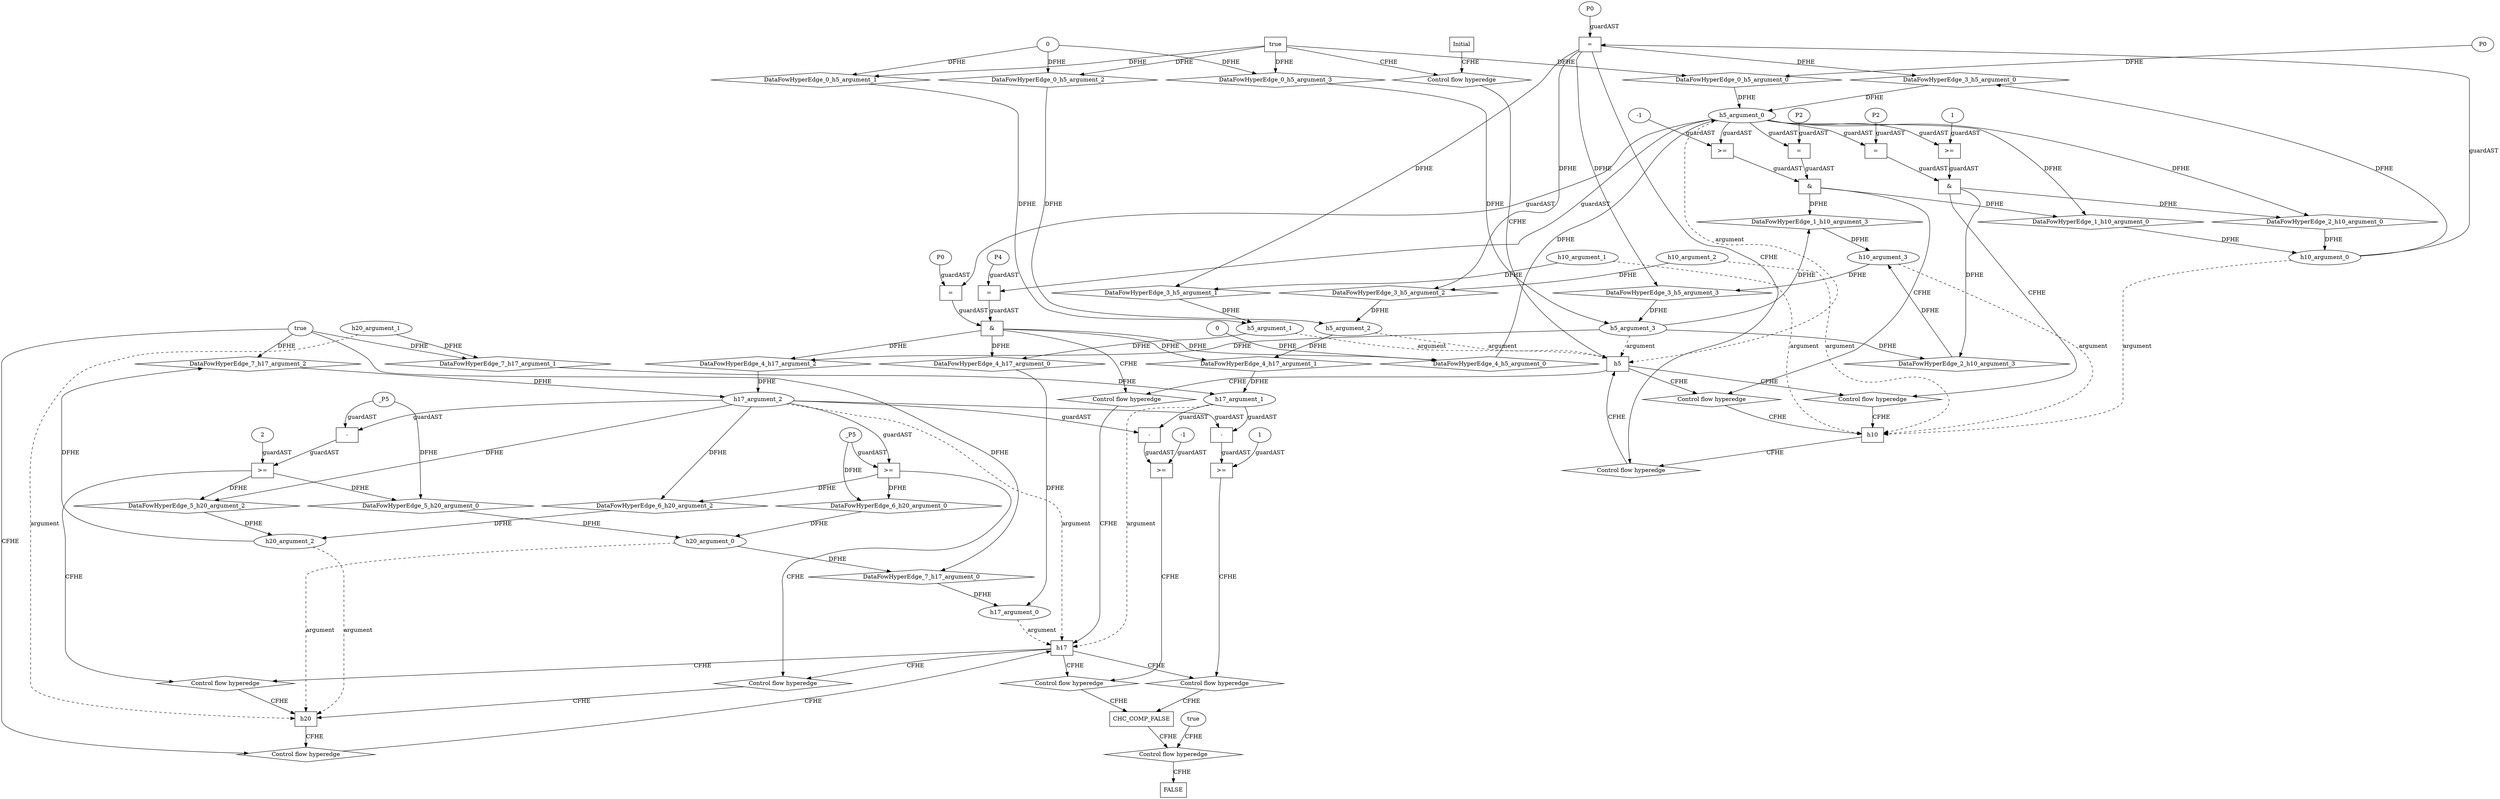 digraph dag {
"CHC_COMP_FALSE" [label="CHC_COMP_FALSE" nodeName="CHC_COMP_FALSE" class=CONTROL  shape="rect"];
"h10" [label="h10" nodeName="h10" class=CONTROL  shape="rect"];
"h17" [label="h17" nodeName="h17" class=CONTROL  shape="rect"];
"h20" [label="h20" nodeName="h20" class=CONTROL  shape="rect"];
"h5" [label="h5" nodeName="h5" class=CONTROL  shape="rect"];
FALSE [label="FALSE" nodeName=FALSE class=CONTROL  shape="rect"];
Initial [label="Initial" nodeName=Initial class=CONTROL  shape="rect"];
ControlFowHyperEdge_0 [label="Control flow hyperedge" nodeName=ControlFowHyperEdge_0 class=controlFlowHyperEdge shape="diamond"];
"Initial" -> ControlFowHyperEdge_0 [label="CFHE"]
ControlFowHyperEdge_0 -> "h5" [label="CFHE"]
ControlFowHyperEdge_1 [label="Control flow hyperedge" nodeName=ControlFowHyperEdge_1 class=controlFlowHyperEdge shape="diamond"];
"h5" -> ControlFowHyperEdge_1 [label="CFHE"]
ControlFowHyperEdge_1 -> "h10" [label="CFHE"]
ControlFowHyperEdge_2 [label="Control flow hyperedge" nodeName=ControlFowHyperEdge_2 class=controlFlowHyperEdge shape="diamond"];
"h5" -> ControlFowHyperEdge_2 [label="CFHE"]
ControlFowHyperEdge_2 -> "h10" [label="CFHE"]
ControlFowHyperEdge_3 [label="Control flow hyperedge" nodeName=ControlFowHyperEdge_3 class=controlFlowHyperEdge shape="diamond"];
"h10" -> ControlFowHyperEdge_3 [label="CFHE"]
ControlFowHyperEdge_3 -> "h5" [label="CFHE"]
ControlFowHyperEdge_4 [label="Control flow hyperedge" nodeName=ControlFowHyperEdge_4 class=controlFlowHyperEdge shape="diamond"];
"h5" -> ControlFowHyperEdge_4 [label="CFHE"]
ControlFowHyperEdge_4 -> "h17" [label="CFHE"]
ControlFowHyperEdge_5 [label="Control flow hyperedge" nodeName=ControlFowHyperEdge_5 class=controlFlowHyperEdge shape="diamond"];
"h17" -> ControlFowHyperEdge_5 [label="CFHE"]
ControlFowHyperEdge_5 -> "h20" [label="CFHE"]
ControlFowHyperEdge_6 [label="Control flow hyperedge" nodeName=ControlFowHyperEdge_6 class=controlFlowHyperEdge shape="diamond"];
"h17" -> ControlFowHyperEdge_6 [label="CFHE"]
ControlFowHyperEdge_6 -> "h20" [label="CFHE"]
ControlFowHyperEdge_7 [label="Control flow hyperedge" nodeName=ControlFowHyperEdge_7 class=controlFlowHyperEdge shape="diamond"];
"h20" -> ControlFowHyperEdge_7 [label="CFHE"]
ControlFowHyperEdge_7 -> "h17" [label="CFHE"]
ControlFowHyperEdge_8 [label="Control flow hyperedge" nodeName=ControlFowHyperEdge_8 class=controlFlowHyperEdge shape="diamond"];
"h17" -> ControlFowHyperEdge_8 [label="CFHE"]
ControlFowHyperEdge_8 -> "CHC_COMP_FALSE" [label="CFHE"]
ControlFowHyperEdge_9 [label="Control flow hyperedge" nodeName=ControlFowHyperEdge_9 class=controlFlowHyperEdge shape="diamond"];
"h17" -> ControlFowHyperEdge_9 [label="CFHE"]
ControlFowHyperEdge_9 -> "CHC_COMP_FALSE" [label="CFHE"]
ControlFowHyperEdge_10 [label="Control flow hyperedge" nodeName=ControlFowHyperEdge_10 class=controlFlowHyperEdge shape="diamond"];
"CHC_COMP_FALSE" -> ControlFowHyperEdge_10 [label="CFHE"]
ControlFowHyperEdge_10 -> "FALSE" [label="CFHE"]
"h5_argument_0" [label="h5_argument_0" nodeName=argument0 class=argument  head="h5" shape="oval"];
"h5_argument_0" -> "h5"[label="argument" style="dashed"]
"h5_argument_1" [label="h5_argument_1" nodeName=argument1 class=argument  head="h5" shape="oval"];
"h5_argument_1" -> "h5"[label="argument" style="dashed"]
"h5_argument_2" [label="h5_argument_2" nodeName=argument2 class=argument  head="h5" shape="oval"];
"h5_argument_2" -> "h5"[label="argument" style="dashed"]
"h5_argument_3" [label="h5_argument_3" nodeName=argument3 class=argument  head="h5" shape="oval"];
"h5_argument_3" -> "h5"[label="argument" style="dashed"]
"h10_argument_0" [label="h10_argument_0" nodeName=argument0 class=argument  head="h10" shape="oval"];
"h10_argument_0" -> "h10"[label="argument" style="dashed"]
"h10_argument_1" [label="h10_argument_1" nodeName=argument1 class=argument  head="h10" shape="oval"];
"h10_argument_1" -> "h10"[label="argument" style="dashed"]
"h10_argument_2" [label="h10_argument_2" nodeName=argument2 class=argument  head="h10" shape="oval"];
"h10_argument_2" -> "h10"[label="argument" style="dashed"]
"h10_argument_3" [label="h10_argument_3" nodeName=argument3 class=argument  head="h10" shape="oval"];
"h10_argument_3" -> "h10"[label="argument" style="dashed"]
"h17_argument_0" [label="h17_argument_0" nodeName=argument0 class=argument  head="h17" shape="oval"];
"h17_argument_0" -> "h17"[label="argument" style="dashed"]
"h17_argument_1" [label="h17_argument_1" nodeName=argument1 class=argument  head="h17" shape="oval"];
"h17_argument_1" -> "h17"[label="argument" style="dashed"]
"h17_argument_2" [label="h17_argument_2" nodeName=argument2 class=argument  head="h17" shape="oval"];
"h17_argument_2" -> "h17"[label="argument" style="dashed"]
"h20_argument_0" [label="h20_argument_0" nodeName=argument0 class=argument  head="h20" shape="oval"];
"h20_argument_0" -> "h20"[label="argument" style="dashed"]
"h20_argument_1" [label="h20_argument_1" nodeName=argument1 class=argument  head="h20" shape="oval"];
"h20_argument_1" -> "h20"[label="argument" style="dashed"]
"h20_argument_2" [label="h20_argument_2" nodeName=argument2 class=argument  head="h20" shape="oval"];
"h20_argument_2" -> "h20"[label="argument" style="dashed"]

"true_0" [label="true" nodeName="true_0" class=true shape="rect"];
"true_0" -> "ControlFowHyperEdge_0" [label="CFHE"];
"xxxh5___Initial_0xxxdataFlow_0_node_0" [label="P0" nodeName="xxxh5___Initial_0xxxdataFlow_0_node_0" class=symbolicConstant ];

"xxxh5___Initial_0xxxdataFlow1_node_0" [label="0" nodeName="xxxh5___Initial_0xxxdataFlow1_node_0" class=IdealInt ];



"xxxh10___h5_1xxx_and" [label="&" nodeName="xxxh10___h5_1xxx_and" class=Operator shape="rect"];
"xxxh10___h5_1xxxguard_0_node_0" [label=">=" nodeName="xxxh10___h5_1xxxguard_0_node_0" class=Operator  shape="rect"];
"xxxh10___h5_1xxxguard_0_node_1" [label="-1" nodeName="xxxh10___h5_1xxxguard_0_node_1" class=IdealInt ];
"xxxh10___h5_1xxxguard_0_node_1" -> "xxxh10___h5_1xxxguard_0_node_0"[label="guardAST"]
"h5_argument_0" -> "xxxh10___h5_1xxxguard_0_node_0"[label="guardAST"]

"xxxh10___h5_1xxxguard_0_node_0" -> "xxxh10___h5_1xxx_and" [label="guardAST"];
"xxxh10___h5_1xxxguard1_node_0" [label="=" nodeName="xxxh10___h5_1xxxguard1_node_0" class=Operator  shape="rect"];
"xxxh10___h5_1xxxguard1_node_1" [label="P2" nodeName="xxxh10___h5_1xxxguard1_node_1" class=symbolicConstant ];
"xxxh10___h5_1xxxguard1_node_1" -> "xxxh10___h5_1xxxguard1_node_0"[label="guardAST"]
"h5_argument_0" -> "xxxh10___h5_1xxxguard1_node_0"[label="guardAST"]

"xxxh10___h5_1xxxguard1_node_0" -> "xxxh10___h5_1xxx_and" [label="guardAST"];
"xxxh10___h5_1xxx_and" -> "ControlFowHyperEdge_1" [label="CFHE"];
"xxxh10___h5_2xxx_and" [label="&" nodeName="xxxh10___h5_2xxx_and" class=Operator shape="rect"];
"xxxh10___h5_2xxxguard_0_node_0" [label=">=" nodeName="xxxh10___h5_2xxxguard_0_node_0" class=Operator  shape="rect"];
"xxxh10___h5_2xxxguard_0_node_2" [label="1" nodeName="xxxh10___h5_2xxxguard_0_node_2" class=IdealInt ];
"h5_argument_0" -> "xxxh10___h5_2xxxguard_0_node_0"[label="guardAST"]
"xxxh10___h5_2xxxguard_0_node_2" -> "xxxh10___h5_2xxxguard_0_node_0"[label="guardAST"]

"xxxh10___h5_2xxxguard_0_node_0" -> "xxxh10___h5_2xxx_and" [label="guardAST"];
"xxxh10___h5_2xxxguard1_node_0" [label="=" nodeName="xxxh10___h5_2xxxguard1_node_0" class=Operator  shape="rect"];
"xxxh10___h5_2xxxguard1_node_1" [label="P2" nodeName="xxxh10___h5_2xxxguard1_node_1" class=symbolicConstant ];
"xxxh10___h5_2xxxguard1_node_1" -> "xxxh10___h5_2xxxguard1_node_0"[label="guardAST"]
"h5_argument_0" -> "xxxh10___h5_2xxxguard1_node_0"[label="guardAST"]

"xxxh10___h5_2xxxguard1_node_0" -> "xxxh10___h5_2xxx_and" [label="guardAST"];
"xxxh10___h5_2xxx_and" -> "ControlFowHyperEdge_2" [label="CFHE"];
"xxxh5___h10_3xxxguard_0_node_0" [label="=" nodeName="xxxh5___h10_3xxxguard_0_node_0" class=Operator  shape="rect"];
"xxxh5___h10_3xxxguard_0_node_1" [label="P0" nodeName="xxxh5___h10_3xxxguard_0_node_1" class=symbolicConstant ];
"xxxh5___h10_3xxxguard_0_node_1" -> "xxxh5___h10_3xxxguard_0_node_0"[label="guardAST"]
"h10_argument_0" -> "xxxh5___h10_3xxxguard_0_node_0"[label="guardAST"]

"xxxh5___h10_3xxxguard_0_node_0" -> "ControlFowHyperEdge_3" [label="CFHE"];
"xxxh17___h5_4xxx_and" [label="&" nodeName="xxxh17___h5_4xxx_and" class=Operator shape="rect"];
"xxxh17___h5_4xxxguard_0_node_0" [label="=" nodeName="xxxh17___h5_4xxxguard_0_node_0" class=Operator  shape="rect"];
"xxxh17___h5_4xxxguard_0_node_1" [label="P0" nodeName="xxxh17___h5_4xxxguard_0_node_1" class=symbolicConstant ];
"xxxh17___h5_4xxxguard_0_node_1" -> "xxxh17___h5_4xxxguard_0_node_0"[label="guardAST"]
"h5_argument_0" -> "xxxh17___h5_4xxxguard_0_node_0"[label="guardAST"]

"xxxh17___h5_4xxxguard_0_node_0" -> "xxxh17___h5_4xxx_and" [label="guardAST"];
"xxxh17___h5_4xxxguard1_node_0" [label="=" nodeName="xxxh17___h5_4xxxguard1_node_0" class=Operator  shape="rect"];
"xxxh17___h5_4xxxguard1_node_2" [label="P4" nodeName="xxxh17___h5_4xxxguard1_node_2" class=symbolicConstant ];
"h5_argument_0" -> "xxxh17___h5_4xxxguard1_node_0"[label="guardAST"]
"xxxh17___h5_4xxxguard1_node_2" -> "xxxh17___h5_4xxxguard1_node_0"[label="guardAST"]

"xxxh17___h5_4xxxguard1_node_0" -> "xxxh17___h5_4xxx_and" [label="guardAST"];
"xxxh17___h5_4xxx_and" -> "ControlFowHyperEdge_4" [label="CFHE"];
"xxxh20___h17_5xxxguard_0_node_0" [label=">=" nodeName="xxxh20___h17_5xxxguard_0_node_0" class=Operator  shape="rect"];
"xxxh20___h17_5xxxguard_0_node_1" [label="-" nodeName="xxxh20___h17_5xxxguard_0_node_1" class= Operator shape="rect"];
"xxxh20___h17_5xxxguard_0_node_4" [label="2" nodeName="xxxh20___h17_5xxxguard_0_node_4" class=IdealInt ];
"xxxh20___h17_5xxxguard_0_node_1" -> "xxxh20___h17_5xxxguard_0_node_0"[label="guardAST"]
"xxxh20___h17_5xxxguard_0_node_4" -> "xxxh20___h17_5xxxguard_0_node_0"[label="guardAST"]
"h17_argument_2" -> "xxxh20___h17_5xxxguard_0_node_1"[label="guardAST"]
"xxxh20___h17_5xxxdataFlow_0_node_0" -> "xxxh20___h17_5xxxguard_0_node_1"[label="guardAST"]

"xxxh20___h17_5xxxguard_0_node_0" -> "ControlFowHyperEdge_5" [label="CFHE"];
"xxxh20___h17_5xxxdataFlow_0_node_0" [label="_P5" nodeName="xxxh20___h17_5xxxdataFlow_0_node_0" class=symbolicConstant ];

"xxxh20___h17_6xxxguard_0_node_0" [label=">=" nodeName="xxxh20___h17_6xxxguard_0_node_0" class=Operator  shape="rect"];
"xxxh20___h17_6xxxdataFlow_0_node_0" -> "xxxh20___h17_6xxxguard_0_node_0"[label="guardAST"]
"h17_argument_2" -> "xxxh20___h17_6xxxguard_0_node_0"[label="guardAST"]

"xxxh20___h17_6xxxguard_0_node_0" -> "ControlFowHyperEdge_6" [label="CFHE"];
"xxxh20___h17_6xxxdataFlow_0_node_0" [label="_P5" nodeName="xxxh20___h17_6xxxdataFlow_0_node_0" class=symbolicConstant ];

"xxxh17___h20_7xxxguard_0_node_0" [label="true" nodeName="xxxh17___h20_7xxxguard_0_node_0" class=Constant ];

"xxxh17___h20_7xxxguard_0_node_0" -> "ControlFowHyperEdge_7" [label="CFHE"];
"xxxCHC_COMP_FALSE___h17_8xxxguard_0_node_0" [label=">=" nodeName="xxxCHC_COMP_FALSE___h17_8xxxguard_0_node_0" class=Operator  shape="rect"];
"xxxCHC_COMP_FALSE___h17_8xxxguard_0_node_1" [label="-1" nodeName="xxxCHC_COMP_FALSE___h17_8xxxguard_0_node_1" class=IdealInt ];
"xxxCHC_COMP_FALSE___h17_8xxxguard_0_node_2" [label="-" nodeName="xxxCHC_COMP_FALSE___h17_8xxxguard_0_node_2" class= Operator shape="rect"];
"xxxCHC_COMP_FALSE___h17_8xxxguard_0_node_1" -> "xxxCHC_COMP_FALSE___h17_8xxxguard_0_node_0"[label="guardAST"]
"xxxCHC_COMP_FALSE___h17_8xxxguard_0_node_2" -> "xxxCHC_COMP_FALSE___h17_8xxxguard_0_node_0"[label="guardAST"]
"h17_argument_1" -> "xxxCHC_COMP_FALSE___h17_8xxxguard_0_node_2"[label="guardAST"]
"h17_argument_2" -> "xxxCHC_COMP_FALSE___h17_8xxxguard_0_node_2"[label="guardAST"]

"xxxCHC_COMP_FALSE___h17_8xxxguard_0_node_0" -> "ControlFowHyperEdge_8" [label="CFHE"];
"xxxCHC_COMP_FALSE___h17_9xxxguard_0_node_0" [label=">=" nodeName="xxxCHC_COMP_FALSE___h17_9xxxguard_0_node_0" class=Operator  shape="rect"];
"xxxCHC_COMP_FALSE___h17_9xxxguard_0_node_1" [label="-" nodeName="xxxCHC_COMP_FALSE___h17_9xxxguard_0_node_1" class= Operator shape="rect"];
"xxxCHC_COMP_FALSE___h17_9xxxguard_0_node_4" [label="1" nodeName="xxxCHC_COMP_FALSE___h17_9xxxguard_0_node_4" class=IdealInt ];
"xxxCHC_COMP_FALSE___h17_9xxxguard_0_node_1" -> "xxxCHC_COMP_FALSE___h17_9xxxguard_0_node_0"[label="guardAST"]
"xxxCHC_COMP_FALSE___h17_9xxxguard_0_node_4" -> "xxxCHC_COMP_FALSE___h17_9xxxguard_0_node_0"[label="guardAST"]
"h17_argument_1" -> "xxxCHC_COMP_FALSE___h17_9xxxguard_0_node_1"[label="guardAST"]
"h17_argument_2" -> "xxxCHC_COMP_FALSE___h17_9xxxguard_0_node_1"[label="guardAST"]

"xxxCHC_COMP_FALSE___h17_9xxxguard_0_node_0" -> "ControlFowHyperEdge_9" [label="CFHE"];
"xxxFALSE___CHC_COMP_FALSE_10xxxguard_0_node_0" [label="true" nodeName="xxxFALSE___CHC_COMP_FALSE_10xxxguard_0_node_0" class=Constant ];

"xxxFALSE___CHC_COMP_FALSE_10xxxguard_0_node_0" -> "ControlFowHyperEdge_10" [label="CFHE"];
"xxxh17___h5_4xxxh5_argument_0_constant_0" [label="0" nodeName="xxxh17___h5_4xxxh5_argument_0_constant_0" class=Constant];
"DataFowHyperEdge_4_h5_argument_0" [label="DataFowHyperEdge_4_h5_argument_0" nodeName="DataFowHyperEdge_4_h5_argument_0" class=DataFlowHyperedge shape="diamond"];
"DataFowHyperEdge_4_h5_argument_0" -> "h5_argument_0"[label="DFHE"]
"xxxh17___h5_4xxx_and" -> "DataFowHyperEdge_4_h5_argument_0"[label="DFHE"]
"xxxh17___h5_4xxxh5_argument_0_constant_0" -> "DataFowHyperEdge_4_h5_argument_0" [label="DFHE"];
"h5_argument_0" -> "DataFowHyperEdge_1_h10_argument_0"[label="DFHE"]
"DataFowHyperEdge_1_h10_argument_0" [label="DataFowHyperEdge_1_h10_argument_0" nodeName="DataFowHyperEdge_1_h10_argument_0" class=DataFlowHyperedge shape="diamond"];
"DataFowHyperEdge_1_h10_argument_0" -> "h10_argument_0"[label="DFHE"]
"xxxh10___h5_1xxx_and" -> "DataFowHyperEdge_1_h10_argument_0"[label="DFHE"]
"h5_argument_3" -> "DataFowHyperEdge_1_h10_argument_3"[label="DFHE"]
"DataFowHyperEdge_1_h10_argument_3" [label="DataFowHyperEdge_1_h10_argument_3" nodeName="DataFowHyperEdge_1_h10_argument_3" class=DataFlowHyperedge shape="diamond"];
"DataFowHyperEdge_1_h10_argument_3" -> "h10_argument_3"[label="DFHE"]
"xxxh10___h5_1xxx_and" -> "DataFowHyperEdge_1_h10_argument_3"[label="DFHE"]
"h5_argument_0" -> "DataFowHyperEdge_2_h10_argument_0"[label="DFHE"]
"DataFowHyperEdge_2_h10_argument_0" [label="DataFowHyperEdge_2_h10_argument_0" nodeName="DataFowHyperEdge_2_h10_argument_0" class=DataFlowHyperedge shape="diamond"];
"DataFowHyperEdge_2_h10_argument_0" -> "h10_argument_0"[label="DFHE"]
"xxxh10___h5_2xxx_and" -> "DataFowHyperEdge_2_h10_argument_0"[label="DFHE"]
"h5_argument_3" -> "DataFowHyperEdge_2_h10_argument_3"[label="DFHE"]
"DataFowHyperEdge_2_h10_argument_3" [label="DataFowHyperEdge_2_h10_argument_3" nodeName="DataFowHyperEdge_2_h10_argument_3" class=DataFlowHyperedge shape="diamond"];
"DataFowHyperEdge_2_h10_argument_3" -> "h10_argument_3"[label="DFHE"]
"xxxh10___h5_2xxx_and" -> "DataFowHyperEdge_2_h10_argument_3"[label="DFHE"]
"h10_argument_0" -> "DataFowHyperEdge_3_h5_argument_0"[label="DFHE"]
"DataFowHyperEdge_3_h5_argument_0" [label="DataFowHyperEdge_3_h5_argument_0" nodeName="DataFowHyperEdge_3_h5_argument_0" class=DataFlowHyperedge shape="diamond"];
"DataFowHyperEdge_3_h5_argument_0" -> "h5_argument_0"[label="DFHE"]
"xxxh5___h10_3xxxguard_0_node_0" -> "DataFowHyperEdge_3_h5_argument_0"[label="DFHE"]
"h10_argument_1" -> "DataFowHyperEdge_3_h5_argument_1"[label="DFHE"]
"DataFowHyperEdge_3_h5_argument_1" [label="DataFowHyperEdge_3_h5_argument_1" nodeName="DataFowHyperEdge_3_h5_argument_1" class=DataFlowHyperedge shape="diamond"];
"DataFowHyperEdge_3_h5_argument_1" -> "h5_argument_1"[label="DFHE"]
"xxxh5___h10_3xxxguard_0_node_0" -> "DataFowHyperEdge_3_h5_argument_1"[label="DFHE"]
"h10_argument_2" -> "DataFowHyperEdge_3_h5_argument_2"[label="DFHE"]
"DataFowHyperEdge_3_h5_argument_2" [label="DataFowHyperEdge_3_h5_argument_2" nodeName="DataFowHyperEdge_3_h5_argument_2" class=DataFlowHyperedge shape="diamond"];
"DataFowHyperEdge_3_h5_argument_2" -> "h5_argument_2"[label="DFHE"]
"xxxh5___h10_3xxxguard_0_node_0" -> "DataFowHyperEdge_3_h5_argument_2"[label="DFHE"]
"h10_argument_3" -> "DataFowHyperEdge_3_h5_argument_3"[label="DFHE"]
"DataFowHyperEdge_3_h5_argument_3" [label="DataFowHyperEdge_3_h5_argument_3" nodeName="DataFowHyperEdge_3_h5_argument_3" class=DataFlowHyperedge shape="diamond"];
"DataFowHyperEdge_3_h5_argument_3" -> "h5_argument_3"[label="DFHE"]
"xxxh5___h10_3xxxguard_0_node_0" -> "DataFowHyperEdge_3_h5_argument_3"[label="DFHE"]
"h5_argument_1" -> "DataFowHyperEdge_4_h17_argument_0"[label="DFHE"]
"DataFowHyperEdge_4_h17_argument_0" [label="DataFowHyperEdge_4_h17_argument_0" nodeName="DataFowHyperEdge_4_h17_argument_0" class=DataFlowHyperedge shape="diamond"];
"DataFowHyperEdge_4_h17_argument_0" -> "h17_argument_0"[label="DFHE"]
"xxxh17___h5_4xxx_and" -> "DataFowHyperEdge_4_h17_argument_0"[label="DFHE"]
"h5_argument_2" -> "DataFowHyperEdge_4_h17_argument_1"[label="DFHE"]
"DataFowHyperEdge_4_h17_argument_1" [label="DataFowHyperEdge_4_h17_argument_1" nodeName="DataFowHyperEdge_4_h17_argument_1" class=DataFlowHyperedge shape="diamond"];
"DataFowHyperEdge_4_h17_argument_1" -> "h17_argument_1"[label="DFHE"]
"xxxh17___h5_4xxx_and" -> "DataFowHyperEdge_4_h17_argument_1"[label="DFHE"]
"h5_argument_3" -> "DataFowHyperEdge_4_h17_argument_2"[label="DFHE"]
"DataFowHyperEdge_4_h17_argument_2" [label="DataFowHyperEdge_4_h17_argument_2" nodeName="DataFowHyperEdge_4_h17_argument_2" class=DataFlowHyperedge shape="diamond"];
"DataFowHyperEdge_4_h17_argument_2" -> "h17_argument_2"[label="DFHE"]
"xxxh17___h5_4xxx_and" -> "DataFowHyperEdge_4_h17_argument_2"[label="DFHE"]
"h17_argument_2" -> "DataFowHyperEdge_5_h20_argument_2"[label="DFHE"]
"DataFowHyperEdge_5_h20_argument_2" [label="DataFowHyperEdge_5_h20_argument_2" nodeName="DataFowHyperEdge_5_h20_argument_2" class=DataFlowHyperedge shape="diamond"];
"DataFowHyperEdge_5_h20_argument_2" -> "h20_argument_2"[label="DFHE"]
"xxxh20___h17_5xxxguard_0_node_0" -> "DataFowHyperEdge_5_h20_argument_2"[label="DFHE"]
"h17_argument_2" -> "DataFowHyperEdge_6_h20_argument_2"[label="DFHE"]
"DataFowHyperEdge_6_h20_argument_2" [label="DataFowHyperEdge_6_h20_argument_2" nodeName="DataFowHyperEdge_6_h20_argument_2" class=DataFlowHyperedge shape="diamond"];
"DataFowHyperEdge_6_h20_argument_2" -> "h20_argument_2"[label="DFHE"]
"xxxh20___h17_6xxxguard_0_node_0" -> "DataFowHyperEdge_6_h20_argument_2"[label="DFHE"]
"h20_argument_0" -> "DataFowHyperEdge_7_h17_argument_0"[label="DFHE"]
"DataFowHyperEdge_7_h17_argument_0" [label="DataFowHyperEdge_7_h17_argument_0" nodeName="DataFowHyperEdge_7_h17_argument_0" class=DataFlowHyperedge shape="diamond"];
"DataFowHyperEdge_7_h17_argument_0" -> "h17_argument_0"[label="DFHE"]
"xxxh17___h20_7xxxguard_0_node_0" -> "DataFowHyperEdge_7_h17_argument_0"[label="DFHE"]
"h20_argument_1" -> "DataFowHyperEdge_7_h17_argument_1"[label="DFHE"]
"DataFowHyperEdge_7_h17_argument_1" [label="DataFowHyperEdge_7_h17_argument_1" nodeName="DataFowHyperEdge_7_h17_argument_1" class=DataFlowHyperedge shape="diamond"];
"DataFowHyperEdge_7_h17_argument_1" -> "h17_argument_1"[label="DFHE"]
"xxxh17___h20_7xxxguard_0_node_0" -> "DataFowHyperEdge_7_h17_argument_1"[label="DFHE"]
"h20_argument_2" -> "DataFowHyperEdge_7_h17_argument_2"[label="DFHE"]
"DataFowHyperEdge_7_h17_argument_2" [label="DataFowHyperEdge_7_h17_argument_2" nodeName="DataFowHyperEdge_7_h17_argument_2" class=DataFlowHyperedge shape="diamond"];
"DataFowHyperEdge_7_h17_argument_2" -> "h17_argument_2"[label="DFHE"]
"xxxh17___h20_7xxxguard_0_node_0" -> "DataFowHyperEdge_7_h17_argument_2"[label="DFHE"]
"DataFowHyperEdge_0_h5_argument_0" [label="DataFowHyperEdge_0_h5_argument_0" nodeName="DataFowHyperEdge_0_h5_argument_0" class=DataFlowHyperedge shape="diamond"];
"DataFowHyperEdge_0_h5_argument_0" -> "h5_argument_0"[label="DFHE"]
"true_0" -> "DataFowHyperEdge_0_h5_argument_0" [label="DFHE"];
"xxxh5___Initial_0xxxdataFlow_0_node_0" -> "DataFowHyperEdge_0_h5_argument_0" [label="DFHE"];
"DataFowHyperEdge_0_h5_argument_1" [label="DataFowHyperEdge_0_h5_argument_1" nodeName="DataFowHyperEdge_0_h5_argument_1" class=DataFlowHyperedge shape="diamond"];
"DataFowHyperEdge_0_h5_argument_1" -> "h5_argument_1"[label="DFHE"]
"true_0" -> "DataFowHyperEdge_0_h5_argument_1" [label="DFHE"];
"xxxh5___Initial_0xxxdataFlow1_node_0" -> "DataFowHyperEdge_0_h5_argument_1" [label="DFHE"];
"DataFowHyperEdge_0_h5_argument_2" [label="DataFowHyperEdge_0_h5_argument_2" nodeName="DataFowHyperEdge_0_h5_argument_2" class=DataFlowHyperedge shape="diamond"];
"DataFowHyperEdge_0_h5_argument_2" -> "h5_argument_2"[label="DFHE"]
"true_0" -> "DataFowHyperEdge_0_h5_argument_2" [label="DFHE"];
"xxxh5___Initial_0xxxdataFlow1_node_0" -> "DataFowHyperEdge_0_h5_argument_2" [label="DFHE"];
"DataFowHyperEdge_0_h5_argument_3" [label="DataFowHyperEdge_0_h5_argument_3" nodeName="DataFowHyperEdge_0_h5_argument_3" class=DataFlowHyperedge shape="diamond"];
"DataFowHyperEdge_0_h5_argument_3" -> "h5_argument_3"[label="DFHE"]
"true_0" -> "DataFowHyperEdge_0_h5_argument_3" [label="DFHE"];
"xxxh5___Initial_0xxxdataFlow1_node_0" -> "DataFowHyperEdge_0_h5_argument_3" [label="DFHE"];
"DataFowHyperEdge_5_h20_argument_0" [label="DataFowHyperEdge_5_h20_argument_0" nodeName="DataFowHyperEdge_5_h20_argument_0" class=DataFlowHyperedge shape="diamond"];
"DataFowHyperEdge_5_h20_argument_0" -> "h20_argument_0"[label="DFHE"]
"xxxh20___h17_5xxxguard_0_node_0" -> "DataFowHyperEdge_5_h20_argument_0"[label="DFHE"]
"xxxh20___h17_5xxxdataFlow_0_node_0" -> "DataFowHyperEdge_5_h20_argument_0" [label="DFHE"];
"DataFowHyperEdge_6_h20_argument_0" [label="DataFowHyperEdge_6_h20_argument_0" nodeName="DataFowHyperEdge_6_h20_argument_0" class=DataFlowHyperedge shape="diamond"];
"DataFowHyperEdge_6_h20_argument_0" -> "h20_argument_0"[label="DFHE"]
"xxxh20___h17_6xxxguard_0_node_0" -> "DataFowHyperEdge_6_h20_argument_0"[label="DFHE"]
"xxxh20___h17_6xxxdataFlow_0_node_0" -> "DataFowHyperEdge_6_h20_argument_0" [label="DFHE"];




}
